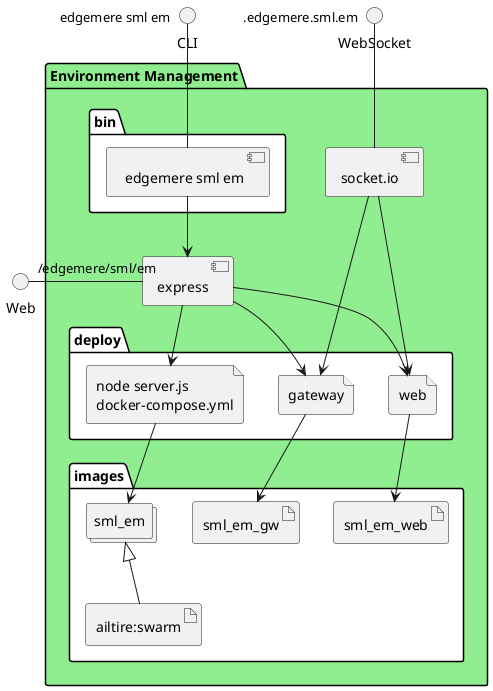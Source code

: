 @startuml
  interface CLI
  interface Web
  interface WebSocket
package "Environment Management" #lightgreen {
  component express as REST
  component socket.io as socket
  folder bin #ffffff {
    component " edgemere sml em" as binName
  }
  binName --> REST

  folder deploy #ffffff {
      file "node server.js\ndocker-compose.yml" as sml_em_container
      REST --> sml_em_container

  
    file "web" as web_container
    REST --> web_container
    socket ---> web_container
  
    file "gateway" as gateway_container
    REST --> gateway_container
    socket ---> gateway_container
  
  }
  folder images #ffffff {
    collections "sml_em" as sml_emimage
    artifact "ailtire:swarm" as ailtireswarm
    sml_emimage <|-- ailtireswarm
    sml_em_container --> sml_emimage

  
      artifact sml_em_web
      web_container --> sml_em_web
    
      artifact sml_em_gw
      gateway_container --> sml_em_gw
    
  }
}
CLI " edgemere sml em" -- binName
Web "/edgemere/sml/em" - REST
WebSocket ".edgemere.sml.em" -- socket

@enduml
